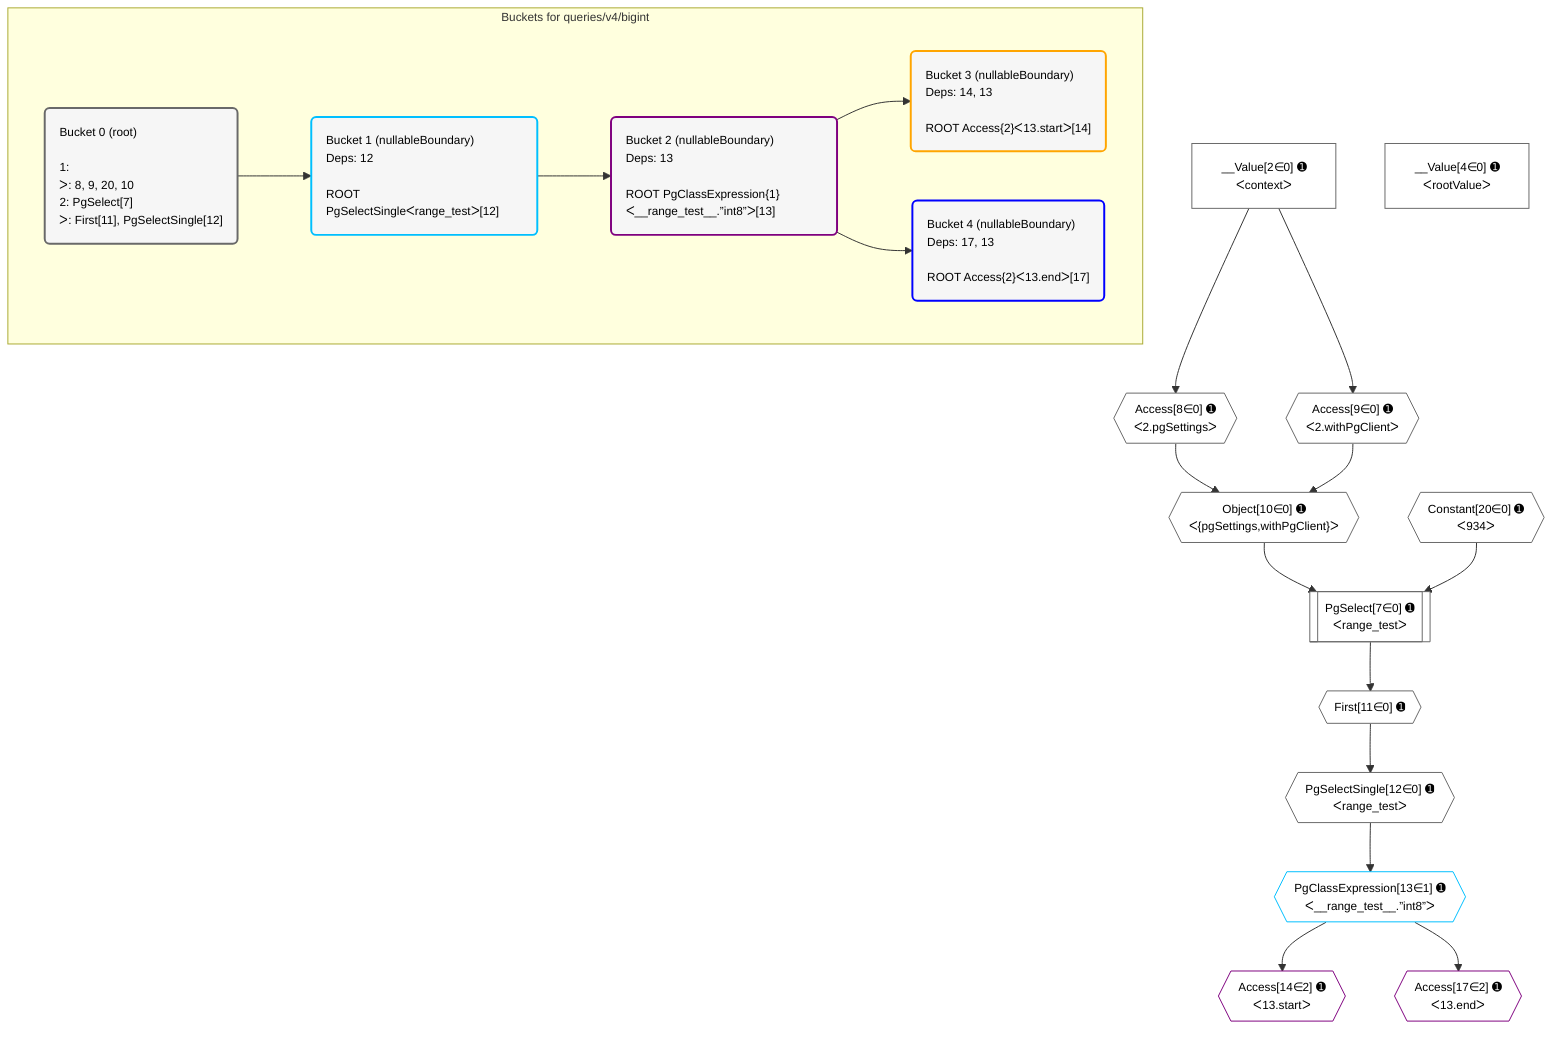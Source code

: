 %%{init: {'themeVariables': { 'fontSize': '12px'}}}%%
graph TD
    classDef path fill:#eee,stroke:#000,color:#000
    classDef plan fill:#fff,stroke-width:1px,color:#000
    classDef itemplan fill:#fff,stroke-width:2px,color:#000
    classDef unbatchedplan fill:#dff,stroke-width:1px,color:#000
    classDef sideeffectplan fill:#fcc,stroke-width:2px,color:#000
    classDef bucket fill:#f6f6f6,color:#000,stroke-width:2px,text-align:left


    %% plan dependencies
    PgSelect7[["PgSelect[7∈0] ➊<br />ᐸrange_testᐳ"]]:::plan
    Object10{{"Object[10∈0] ➊<br />ᐸ{pgSettings,withPgClient}ᐳ"}}:::plan
    Constant20{{"Constant[20∈0] ➊<br />ᐸ934ᐳ"}}:::plan
    Object10 & Constant20 --> PgSelect7
    Access8{{"Access[8∈0] ➊<br />ᐸ2.pgSettingsᐳ"}}:::plan
    Access9{{"Access[9∈0] ➊<br />ᐸ2.withPgClientᐳ"}}:::plan
    Access8 & Access9 --> Object10
    __Value2["__Value[2∈0] ➊<br />ᐸcontextᐳ"]:::plan
    __Value2 --> Access8
    __Value2 --> Access9
    First11{{"First[11∈0] ➊"}}:::plan
    PgSelect7 --> First11
    PgSelectSingle12{{"PgSelectSingle[12∈0] ➊<br />ᐸrange_testᐳ"}}:::plan
    First11 --> PgSelectSingle12
    __Value4["__Value[4∈0] ➊<br />ᐸrootValueᐳ"]:::plan
    PgClassExpression13{{"PgClassExpression[13∈1] ➊<br />ᐸ__range_test__.”int8”ᐳ"}}:::plan
    PgSelectSingle12 --> PgClassExpression13
    Access14{{"Access[14∈2] ➊<br />ᐸ13.startᐳ"}}:::plan
    PgClassExpression13 --> Access14
    Access17{{"Access[17∈2] ➊<br />ᐸ13.endᐳ"}}:::plan
    PgClassExpression13 --> Access17

    %% define steps

    subgraph "Buckets for queries/v4/bigint"
    Bucket0("Bucket 0 (root)<br /><br />1: <br />ᐳ: 8, 9, 20, 10<br />2: PgSelect[7]<br />ᐳ: First[11], PgSelectSingle[12]"):::bucket
    classDef bucket0 stroke:#696969
    class Bucket0,__Value2,__Value4,PgSelect7,Access8,Access9,Object10,First11,PgSelectSingle12,Constant20 bucket0
    Bucket1("Bucket 1 (nullableBoundary)<br />Deps: 12<br /><br />ROOT PgSelectSingleᐸrange_testᐳ[12]"):::bucket
    classDef bucket1 stroke:#00bfff
    class Bucket1,PgClassExpression13 bucket1
    Bucket2("Bucket 2 (nullableBoundary)<br />Deps: 13<br /><br />ROOT PgClassExpression{1}ᐸ__range_test__.”int8”ᐳ[13]"):::bucket
    classDef bucket2 stroke:#7f007f
    class Bucket2,Access14,Access17 bucket2
    Bucket3("Bucket 3 (nullableBoundary)<br />Deps: 14, 13<br /><br />ROOT Access{2}ᐸ13.startᐳ[14]"):::bucket
    classDef bucket3 stroke:#ffa500
    class Bucket3 bucket3
    Bucket4("Bucket 4 (nullableBoundary)<br />Deps: 17, 13<br /><br />ROOT Access{2}ᐸ13.endᐳ[17]"):::bucket
    classDef bucket4 stroke:#0000ff
    class Bucket4 bucket4
    Bucket0 --> Bucket1
    Bucket1 --> Bucket2
    Bucket2 --> Bucket3 & Bucket4
    end